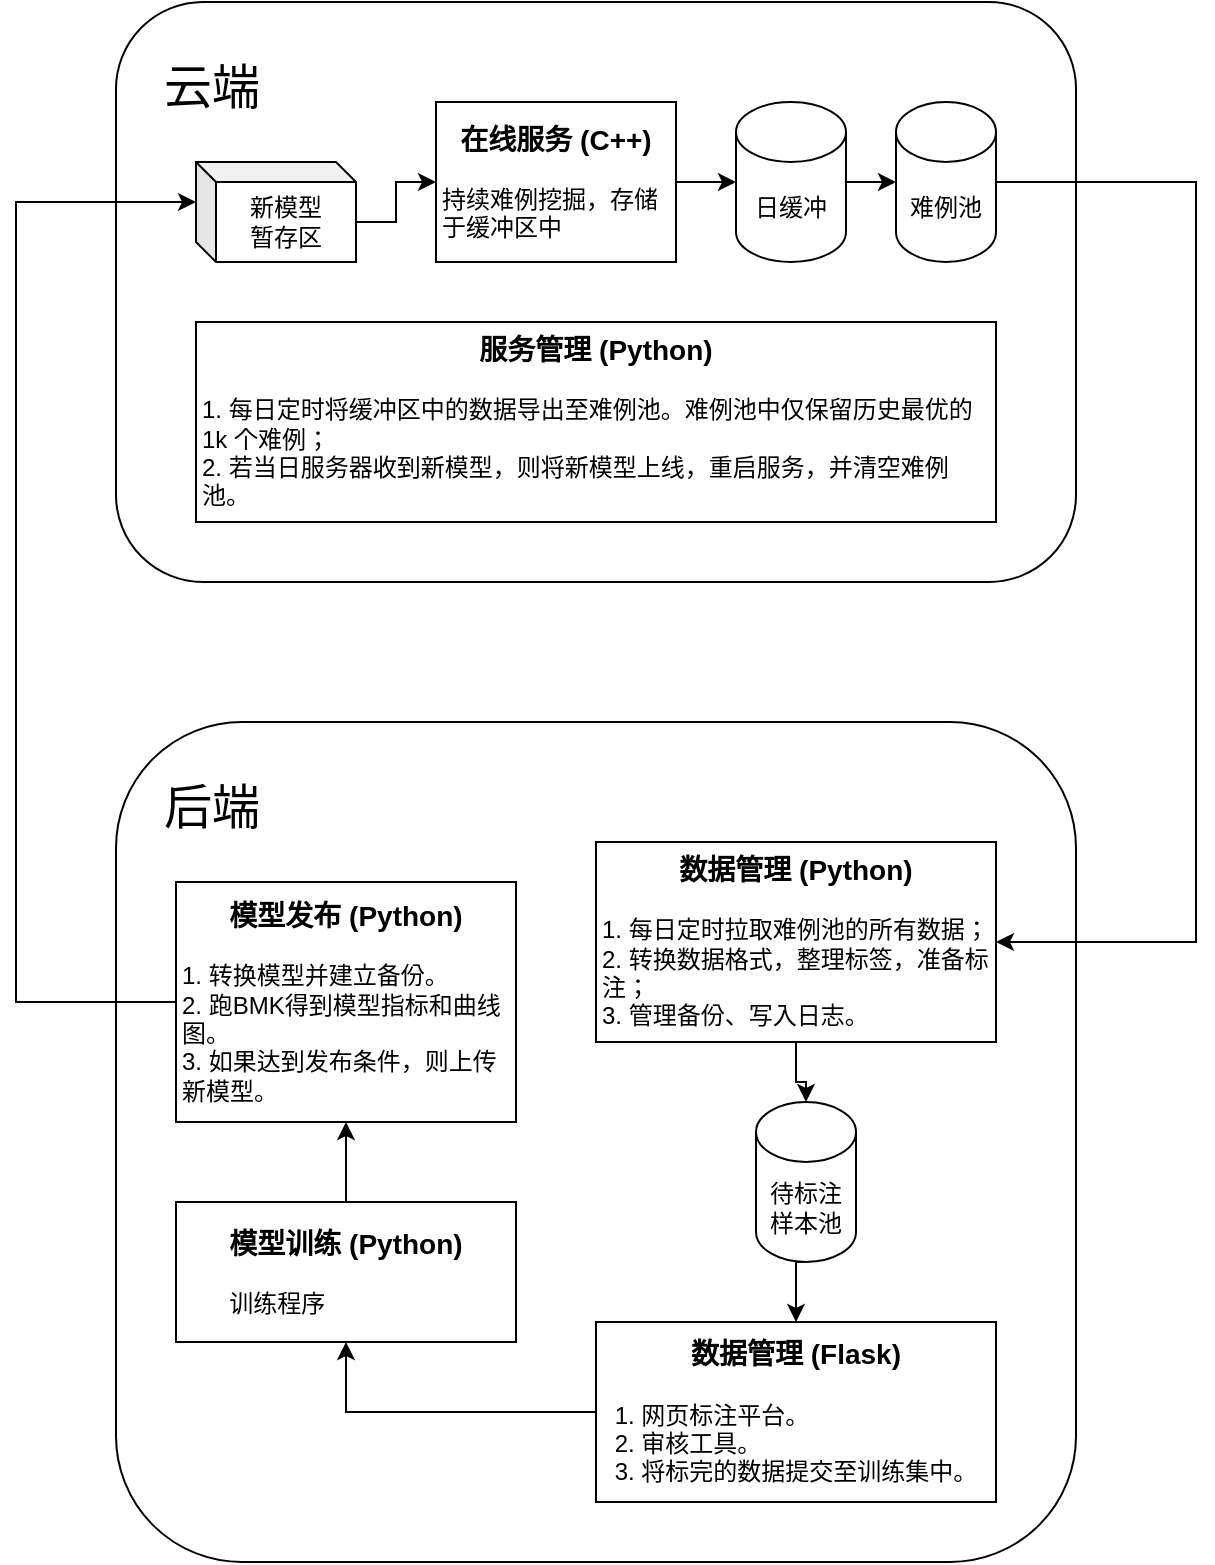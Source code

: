 <mxfile version="16.5.6" type="github">
  <diagram id="oXYSmh-GCWIDTML4-bH2" name="Page-1">
    <mxGraphModel dx="1422" dy="832" grid="1" gridSize="10" guides="1" tooltips="1" connect="1" arrows="1" fold="1" page="1" pageScale="1" pageWidth="850" pageHeight="1100" math="0" shadow="0">
      <root>
        <mxCell id="0" />
        <mxCell id="1" parent="0" />
        <mxCell id="kqTDMFvDRpqGVh2tXkA1-17" value="后端" style="rounded=1;whiteSpace=wrap;html=1;fontSize=24;verticalAlign=top;align=left;spacing=24;" vertex="1" parent="1">
          <mxGeometry x="200" y="480" width="480" height="420" as="geometry" />
        </mxCell>
        <mxCell id="kqTDMFvDRpqGVh2tXkA1-6" value="云端" style="rounded=1;whiteSpace=wrap;html=1;fontSize=24;verticalAlign=top;align=left;spacing=24;" vertex="1" parent="1">
          <mxGeometry x="200" y="120" width="480" height="290" as="geometry" />
        </mxCell>
        <mxCell id="kqTDMFvDRpqGVh2tXkA1-9" style="edgeStyle=orthogonalEdgeStyle;rounded=0;orthogonalLoop=1;jettySize=auto;html=1;exitX=1;exitY=0.5;exitDx=0;exitDy=0;entryX=0;entryY=0.5;entryDx=0;entryDy=0;entryPerimeter=0;fontSize=12;" edge="1" parent="1" source="kqTDMFvDRpqGVh2tXkA1-1" target="kqTDMFvDRpqGVh2tXkA1-8">
          <mxGeometry relative="1" as="geometry" />
        </mxCell>
        <mxCell id="kqTDMFvDRpqGVh2tXkA1-1" value="&lt;font&gt;&lt;b&gt;&lt;font style=&quot;font-size: 14px&quot;&gt;在线服务 (C++)&lt;/font&gt;&lt;br&gt;&lt;/b&gt;&lt;span style=&quot;font-size: 12px ; font-family: &amp;#34;helvetica&amp;#34;&quot;&gt;&lt;br&gt;&lt;div style=&quot;text-align: left&quot;&gt;&lt;span style=&quot;font-family: &amp;#34;helvetica&amp;#34;&quot;&gt;持续难例挖掘，&lt;/span&gt;&lt;span&gt;存储于缓冲区中&lt;/span&gt;&lt;/div&gt;&lt;/span&gt;&lt;/font&gt;" style="rounded=0;whiteSpace=wrap;html=1;spacingLeft=0;spacingRight=0;spacing=4;" vertex="1" parent="1">
          <mxGeometry x="360" y="170" width="120" height="80" as="geometry" />
        </mxCell>
        <mxCell id="kqTDMFvDRpqGVh2tXkA1-3" value="&lt;font&gt;&lt;b style=&quot;font-size: 14px&quot;&gt;服务管理 (Python)&lt;br&gt;&lt;/b&gt;&lt;span&gt;&lt;br&gt;&lt;div style=&quot;text-align: left&quot;&gt;&lt;span&gt;1. 每日定时将缓冲区中的数据导出至难例池。难例池中仅保留历史最优的 1k 个难例；&lt;/span&gt;&lt;/div&gt;&lt;div style=&quot;text-align: left&quot;&gt;&lt;span&gt;2. 若当日服务器收到新模型，则将新模型上线，重启服务，并清空难例池。&lt;/span&gt;&lt;br&gt;&lt;/div&gt;&lt;/span&gt;&lt;/font&gt;" style="rounded=0;whiteSpace=wrap;html=1;spacing=4;" vertex="1" parent="1">
          <mxGeometry x="240" y="280" width="400" height="100" as="geometry" />
        </mxCell>
        <mxCell id="kqTDMFvDRpqGVh2tXkA1-19" style="edgeStyle=orthogonalEdgeStyle;rounded=0;orthogonalLoop=1;jettySize=auto;html=1;exitX=1;exitY=0.5;exitDx=0;exitDy=0;exitPerimeter=0;entryX=1;entryY=0.5;entryDx=0;entryDy=0;fontSize=12;" edge="1" parent="1" source="kqTDMFvDRpqGVh2tXkA1-7" target="kqTDMFvDRpqGVh2tXkA1-18">
          <mxGeometry relative="1" as="geometry">
            <Array as="points">
              <mxPoint x="740" y="210" />
              <mxPoint x="740" y="590" />
            </Array>
          </mxGeometry>
        </mxCell>
        <mxCell id="kqTDMFvDRpqGVh2tXkA1-7" value="难例池" style="shape=cylinder3;whiteSpace=wrap;html=1;boundedLbl=1;backgroundOutline=1;size=15;fontSize=12;" vertex="1" parent="1">
          <mxGeometry x="590" y="170" width="50" height="80" as="geometry" />
        </mxCell>
        <mxCell id="kqTDMFvDRpqGVh2tXkA1-10" style="edgeStyle=orthogonalEdgeStyle;rounded=0;orthogonalLoop=1;jettySize=auto;html=1;exitX=1;exitY=0.5;exitDx=0;exitDy=0;exitPerimeter=0;entryX=0;entryY=0.5;entryDx=0;entryDy=0;entryPerimeter=0;fontSize=12;" edge="1" parent="1" source="kqTDMFvDRpqGVh2tXkA1-8" target="kqTDMFvDRpqGVh2tXkA1-7">
          <mxGeometry relative="1" as="geometry" />
        </mxCell>
        <mxCell id="kqTDMFvDRpqGVh2tXkA1-8" value="日缓冲" style="shape=cylinder3;whiteSpace=wrap;html=1;boundedLbl=1;backgroundOutline=1;size=15;fontSize=12;" vertex="1" parent="1">
          <mxGeometry x="510" y="170" width="55" height="80" as="geometry" />
        </mxCell>
        <mxCell id="kqTDMFvDRpqGVh2tXkA1-16" style="edgeStyle=orthogonalEdgeStyle;rounded=0;orthogonalLoop=1;jettySize=auto;html=1;exitX=0;exitY=0;exitDx=80;exitDy=30;exitPerimeter=0;fontSize=12;" edge="1" parent="1" source="kqTDMFvDRpqGVh2tXkA1-11" target="kqTDMFvDRpqGVh2tXkA1-1">
          <mxGeometry relative="1" as="geometry" />
        </mxCell>
        <mxCell id="kqTDMFvDRpqGVh2tXkA1-11" value="新模型&lt;br&gt;暂存区" style="shape=cube;whiteSpace=wrap;html=1;boundedLbl=1;backgroundOutline=1;darkOpacity=0.05;darkOpacity2=0.1;fontSize=12;size=10;" vertex="1" parent="1">
          <mxGeometry x="240" y="200" width="80" height="50" as="geometry" />
        </mxCell>
        <mxCell id="kqTDMFvDRpqGVh2tXkA1-23" style="edgeStyle=orthogonalEdgeStyle;rounded=0;orthogonalLoop=1;jettySize=auto;html=1;exitX=0.5;exitY=1;exitDx=0;exitDy=0;fontSize=12;" edge="1" parent="1" source="kqTDMFvDRpqGVh2tXkA1-18" target="kqTDMFvDRpqGVh2tXkA1-20">
          <mxGeometry relative="1" as="geometry" />
        </mxCell>
        <mxCell id="kqTDMFvDRpqGVh2tXkA1-18" value="&lt;font&gt;&lt;b style=&quot;font-size: 14px&quot;&gt;数据管理 (Python)&lt;br&gt;&lt;/b&gt;&lt;span&gt;&lt;br&gt;&lt;div style=&quot;text-align: left&quot;&gt;&lt;span&gt;1. 每日定时拉取难例池的所有数据；&lt;br&gt;&lt;/span&gt;&lt;/div&gt;&lt;div style=&quot;text-align: left&quot;&gt;&lt;span&gt;2. 转换数据格式，整理标签，准备标注；&lt;/span&gt;&lt;/div&gt;&lt;div style=&quot;text-align: left&quot;&gt;&lt;span&gt;3. 管理备份、写入日志。&lt;/span&gt;&lt;/div&gt;&lt;/span&gt;&lt;/font&gt;" style="rounded=0;whiteSpace=wrap;html=1;spacing=4;" vertex="1" parent="1">
          <mxGeometry x="440" y="540" width="200" height="100" as="geometry" />
        </mxCell>
        <mxCell id="kqTDMFvDRpqGVh2tXkA1-25" style="edgeStyle=orthogonalEdgeStyle;rounded=0;orthogonalLoop=1;jettySize=auto;html=1;exitX=0.5;exitY=1;exitDx=0;exitDy=0;exitPerimeter=0;entryX=0.5;entryY=0;entryDx=0;entryDy=0;fontSize=12;" edge="1" parent="1" source="kqTDMFvDRpqGVh2tXkA1-20" target="kqTDMFvDRpqGVh2tXkA1-26">
          <mxGeometry relative="1" as="geometry">
            <mxPoint x="470" y="765" as="targetPoint" />
          </mxGeometry>
        </mxCell>
        <mxCell id="kqTDMFvDRpqGVh2tXkA1-20" value="待标注样本池" style="shape=cylinder3;whiteSpace=wrap;html=1;boundedLbl=1;backgroundOutline=1;size=15;fontSize=12;spacing=4;" vertex="1" parent="1">
          <mxGeometry x="520" y="670" width="50" height="80" as="geometry" />
        </mxCell>
        <mxCell id="kqTDMFvDRpqGVh2tXkA1-28" style="edgeStyle=orthogonalEdgeStyle;rounded=0;orthogonalLoop=1;jettySize=auto;html=1;exitX=0;exitY=0.5;exitDx=0;exitDy=0;entryX=0.5;entryY=1;entryDx=0;entryDy=0;fontSize=12;" edge="1" parent="1" source="kqTDMFvDRpqGVh2tXkA1-26" target="kqTDMFvDRpqGVh2tXkA1-27">
          <mxGeometry relative="1" as="geometry" />
        </mxCell>
        <mxCell id="kqTDMFvDRpqGVh2tXkA1-26" value="&lt;font&gt;&lt;b style=&quot;font-size: 14px&quot;&gt;数据管理 (Flask)&lt;br&gt;&lt;/b&gt;&lt;span&gt;&lt;br&gt;&lt;div style=&quot;text-align: left&quot;&gt;&lt;span&gt;1. 网页标注平台&lt;/span&gt;&lt;span&gt;。&lt;/span&gt;&lt;/div&gt;&lt;div style=&quot;text-align: left&quot;&gt;&lt;span&gt;2. 审核工具。&lt;/span&gt;&lt;/div&gt;&lt;div style=&quot;text-align: left&quot;&gt;&lt;span&gt;3. 将标完的数据提交至训练集中。&lt;/span&gt;&lt;/div&gt;&lt;/span&gt;&lt;/font&gt;" style="rounded=0;whiteSpace=wrap;html=1;spacing=4;" vertex="1" parent="1">
          <mxGeometry x="440" y="780" width="200" height="90" as="geometry" />
        </mxCell>
        <mxCell id="kqTDMFvDRpqGVh2tXkA1-30" style="edgeStyle=orthogonalEdgeStyle;rounded=0;orthogonalLoop=1;jettySize=auto;html=1;exitX=0.5;exitY=0;exitDx=0;exitDy=0;entryX=0.5;entryY=1;entryDx=0;entryDy=0;fontSize=12;" edge="1" parent="1" source="kqTDMFvDRpqGVh2tXkA1-27" target="kqTDMFvDRpqGVh2tXkA1-29">
          <mxGeometry relative="1" as="geometry" />
        </mxCell>
        <mxCell id="kqTDMFvDRpqGVh2tXkA1-27" value="&lt;font&gt;&lt;b style=&quot;font-size: 14px&quot;&gt;模型训练 (Python)&lt;br&gt;&lt;/b&gt;&lt;span&gt;&lt;br&gt;&lt;div style=&quot;text-align: left&quot;&gt;&lt;span&gt;训练程序&lt;br&gt;&lt;/span&gt;&lt;/div&gt;&lt;/span&gt;&lt;/font&gt;" style="rounded=0;whiteSpace=wrap;html=1;spacing=4;" vertex="1" parent="1">
          <mxGeometry x="230" y="720" width="170" height="70" as="geometry" />
        </mxCell>
        <mxCell id="kqTDMFvDRpqGVh2tXkA1-31" style="edgeStyle=orthogonalEdgeStyle;rounded=0;orthogonalLoop=1;jettySize=auto;html=1;exitX=0;exitY=0.5;exitDx=0;exitDy=0;entryX=0;entryY=0;entryDx=0;entryDy=20;entryPerimeter=0;fontSize=12;" edge="1" parent="1" source="kqTDMFvDRpqGVh2tXkA1-29" target="kqTDMFvDRpqGVh2tXkA1-11">
          <mxGeometry relative="1" as="geometry">
            <Array as="points">
              <mxPoint x="150" y="620" />
              <mxPoint x="150" y="220" />
            </Array>
          </mxGeometry>
        </mxCell>
        <mxCell id="kqTDMFvDRpqGVh2tXkA1-29" value="&lt;font&gt;&lt;b style=&quot;font-size: 14px&quot;&gt;模型发布 (Python)&lt;br&gt;&lt;/b&gt;&lt;span&gt;&lt;br&gt;&lt;div style=&quot;text-align: left&quot;&gt;&lt;span&gt;1. 转换模型并建立备份。&lt;/span&gt;&lt;/div&gt;&lt;div style=&quot;text-align: left&quot;&gt;&lt;span&gt;2. 跑BMK得到模型指标和曲线图&lt;/span&gt;&lt;span&gt;。&lt;/span&gt;&lt;/div&gt;&lt;div style=&quot;text-align: left&quot;&gt;3. 如果达到发布条件，则上传新模型。&lt;/div&gt;&lt;/span&gt;&lt;/font&gt;" style="rounded=0;whiteSpace=wrap;html=1;spacing=4;" vertex="1" parent="1">
          <mxGeometry x="230" y="560" width="170" height="120" as="geometry" />
        </mxCell>
      </root>
    </mxGraphModel>
  </diagram>
</mxfile>

